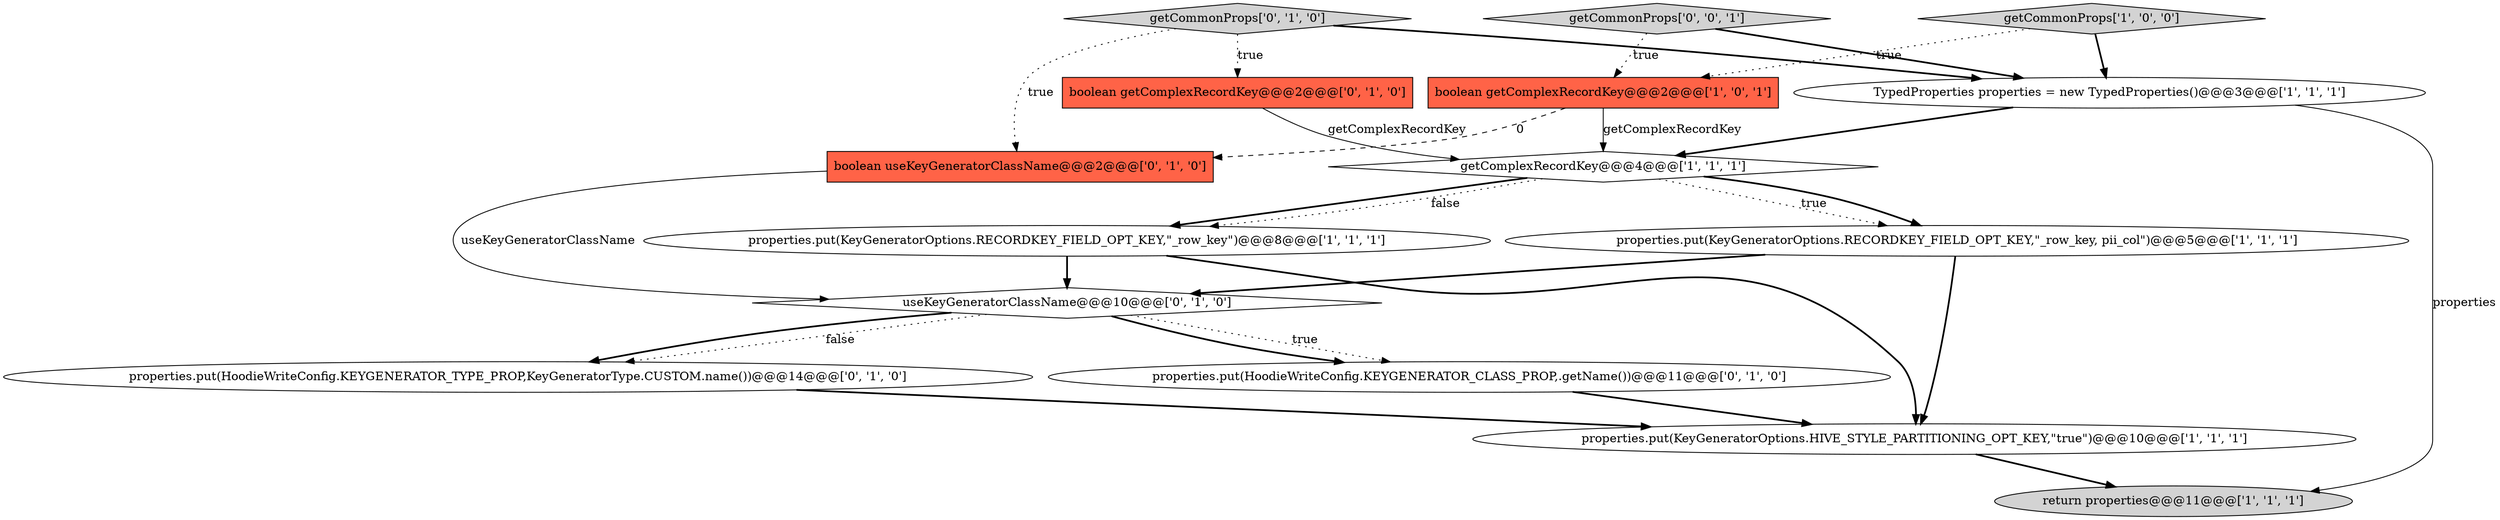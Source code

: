 digraph {
5 [style = filled, label = "properties.put(KeyGeneratorOptions.RECORDKEY_FIELD_OPT_KEY,\"_row_key\")@@@8@@@['1', '1', '1']", fillcolor = white, shape = ellipse image = "AAA0AAABBB1BBB"];
13 [style = filled, label = "useKeyGeneratorClassName@@@10@@@['0', '1', '0']", fillcolor = white, shape = diamond image = "AAA1AAABBB2BBB"];
10 [style = filled, label = "boolean getComplexRecordKey@@@2@@@['0', '1', '0']", fillcolor = tomato, shape = box image = "AAA0AAABBB2BBB"];
3 [style = filled, label = "return properties@@@11@@@['1', '1', '1']", fillcolor = lightgray, shape = ellipse image = "AAA0AAABBB1BBB"];
9 [style = filled, label = "properties.put(HoodieWriteConfig.KEYGENERATOR_CLASS_PROP,.getName())@@@11@@@['0', '1', '0']", fillcolor = white, shape = ellipse image = "AAA1AAABBB2BBB"];
12 [style = filled, label = "boolean useKeyGeneratorClassName@@@2@@@['0', '1', '0']", fillcolor = tomato, shape = box image = "AAA1AAABBB2BBB"];
2 [style = filled, label = "properties.put(KeyGeneratorOptions.RECORDKEY_FIELD_OPT_KEY,\"_row_key, pii_col\")@@@5@@@['1', '1', '1']", fillcolor = white, shape = ellipse image = "AAA0AAABBB1BBB"];
7 [style = filled, label = "getComplexRecordKey@@@4@@@['1', '1', '1']", fillcolor = white, shape = diamond image = "AAA0AAABBB1BBB"];
11 [style = filled, label = "properties.put(HoodieWriteConfig.KEYGENERATOR_TYPE_PROP,KeyGeneratorType.CUSTOM.name())@@@14@@@['0', '1', '0']", fillcolor = white, shape = ellipse image = "AAA1AAABBB2BBB"];
8 [style = filled, label = "getCommonProps['0', '1', '0']", fillcolor = lightgray, shape = diamond image = "AAA0AAABBB2BBB"];
14 [style = filled, label = "getCommonProps['0', '0', '1']", fillcolor = lightgray, shape = diamond image = "AAA0AAABBB3BBB"];
1 [style = filled, label = "TypedProperties properties = new TypedProperties()@@@3@@@['1', '1', '1']", fillcolor = white, shape = ellipse image = "AAA0AAABBB1BBB"];
6 [style = filled, label = "getCommonProps['1', '0', '0']", fillcolor = lightgray, shape = diamond image = "AAA0AAABBB1BBB"];
0 [style = filled, label = "properties.put(KeyGeneratorOptions.HIVE_STYLE_PARTITIONING_OPT_KEY,\"true\")@@@10@@@['1', '1', '1']", fillcolor = white, shape = ellipse image = "AAA0AAABBB1BBB"];
4 [style = filled, label = "boolean getComplexRecordKey@@@2@@@['1', '0', '1']", fillcolor = tomato, shape = box image = "AAA0AAABBB1BBB"];
7->2 [style = dotted, label="true"];
8->10 [style = dotted, label="true"];
14->4 [style = dotted, label="true"];
13->11 [style = dotted, label="false"];
4->12 [style = dashed, label="0"];
4->7 [style = solid, label="getComplexRecordKey"];
2->13 [style = bold, label=""];
1->3 [style = solid, label="properties"];
11->0 [style = bold, label=""];
12->13 [style = solid, label="useKeyGeneratorClassName"];
0->3 [style = bold, label=""];
9->0 [style = bold, label=""];
13->9 [style = dotted, label="true"];
5->13 [style = bold, label=""];
14->1 [style = bold, label=""];
8->1 [style = bold, label=""];
6->4 [style = dotted, label="true"];
10->7 [style = solid, label="getComplexRecordKey"];
5->0 [style = bold, label=""];
13->11 [style = bold, label=""];
7->5 [style = bold, label=""];
7->5 [style = dotted, label="false"];
2->0 [style = bold, label=""];
13->9 [style = bold, label=""];
1->7 [style = bold, label=""];
6->1 [style = bold, label=""];
8->12 [style = dotted, label="true"];
7->2 [style = bold, label=""];
}
